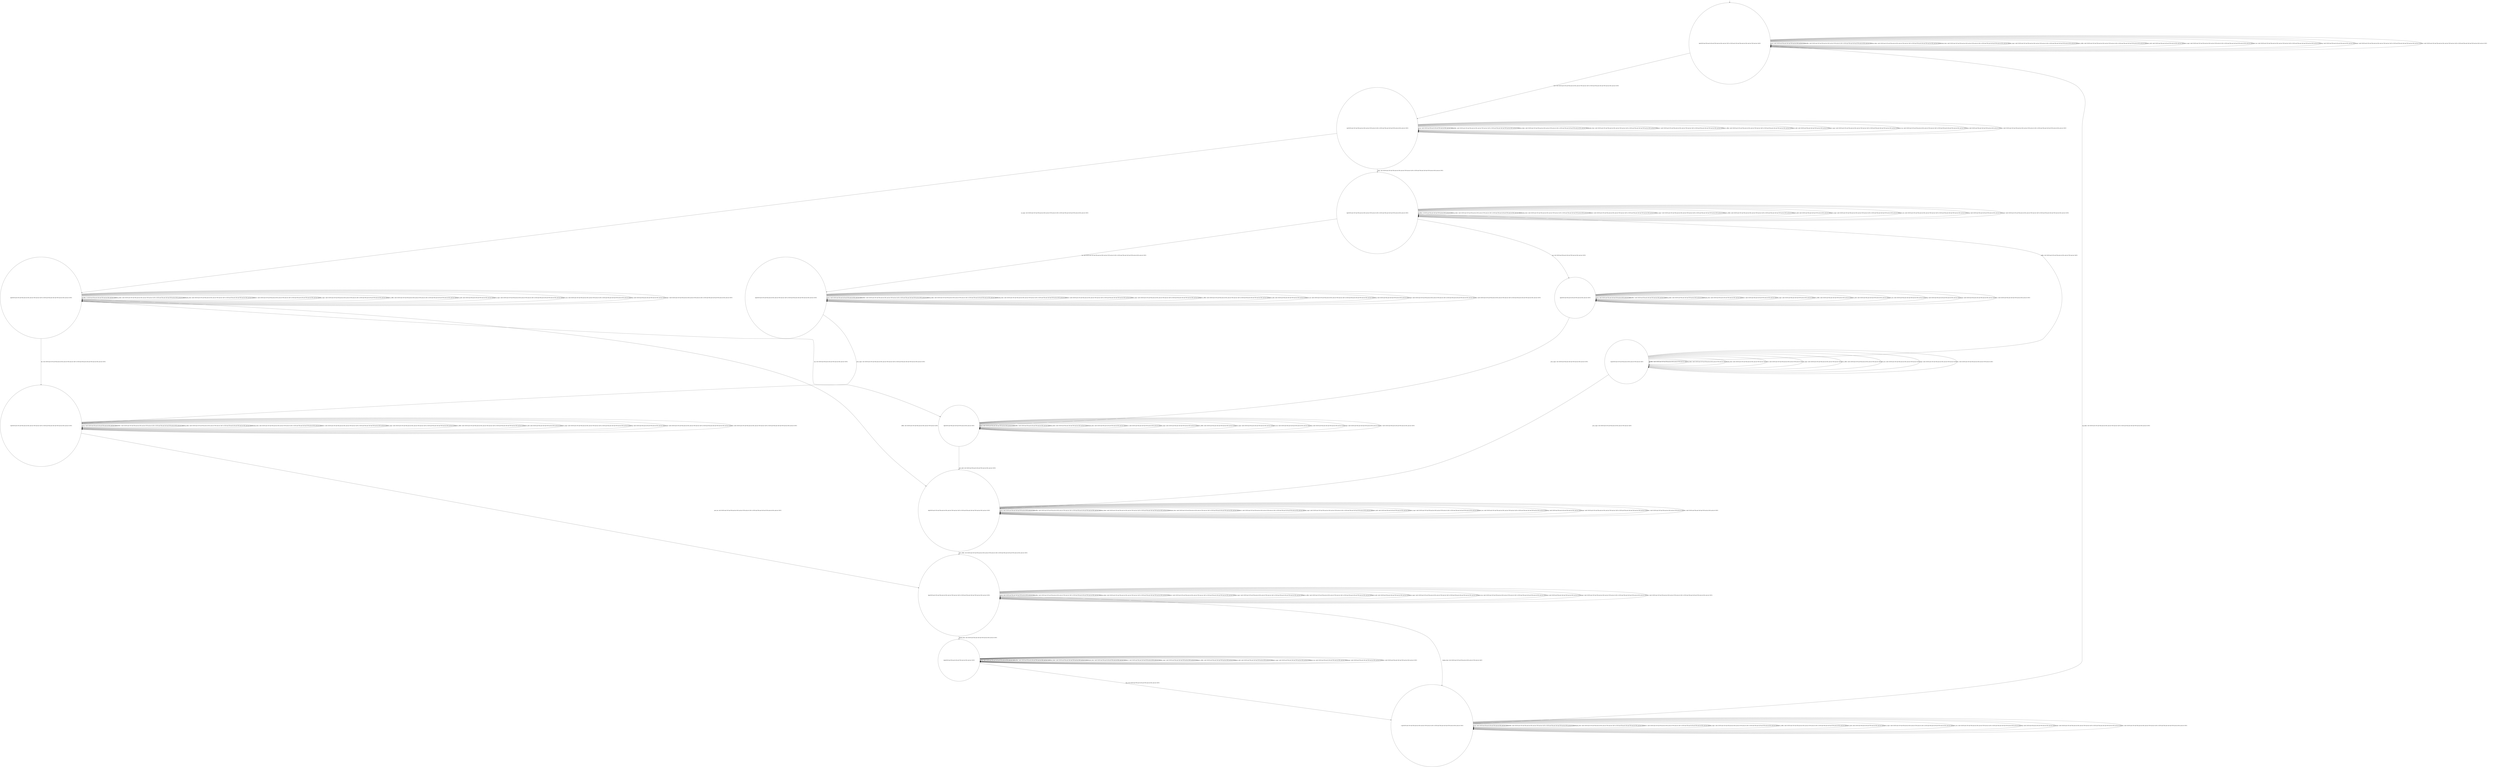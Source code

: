 digraph g {
	edge [lblstyle="above, sloped"];
	s0 [shape="circle" label="0@[((EUR and TEA and CAP and TON and not DOL and not COF) or (EUR and COF and TEA and not DOL and not TON and not CAP))]"];
	s1 [shape="circle" label="1@[((EUR and COF and TEA and not DOL and not TON and not CAP) or (EUR and TEA and CAP and TON and not DOL and not COF))]"];
	s2 [shape="circle" label="2@[((EUR and COF and TEA and not DOL and not TON and not CAP) or (EUR and TEA and CAP and TON and not DOL and not COF))]"];
	s3 [shape="circle" label="3@[((EUR and COF and TEA and not DOL and not TON and not CAP) or (EUR and TEA and CAP and TON and not DOL and not COF))]"];
	s4 [shape="circle" label="4@[((EUR and TEA and CAP and TON and not DOL and not COF))]"];
	s5 [shape="circle" label="5@[((EUR and COF and TEA and not DOL and not TON and not CAP) or (EUR and TEA and CAP and TON and not DOL and not COF))]"];
	s6 [shape="circle" label="6@[((EUR and TEA and CAP and TON and not DOL and not COF))]"];
	s7 [shape="circle" label="7@[((EUR and COF and TEA and not DOL and not TON and not CAP) or (EUR and TEA and CAP and TON and not DOL and not COF))]"];
	s8 [shape="circle" label="8@[((EUR and COF and TEA and not DOL and not TON and not CAP) or (EUR and TEA and CAP and TON and not DOL and not COF))]"];
	s9 [shape="circle" label="9@[((EUR and COF and TEA and not DOL and not TON and not CAP) or (EUR and TEA and CAP and TON and not DOL and not COF))]"];
	s10 [shape="circle" label="10@[((EUR and TEA and CAP and TON and not DOL and not COF))]"];
	s11 [shape="circle" label="11@[((EUR and COF and TEA and not DOL and not TON and not CAP) or (EUR and TEA and CAP and TON and not DOL and not COF))]"];
	s12 [shape="circle" label="12@[((EUR and COF and TEA and not DOL and not TON and not CAP))]"];
	s0 -> s0 [label="cap / nok() [((EUR and TEA and CAP and TON and not DOL and not COF))]"];
	s0 -> s0 [label="coffee / nok() [((EUR and COF and TEA and not DOL and not TON and not CAP) or (EUR and TEA and CAP and TON and not DOL and not COF))]"];
	s0 -> s0 [label="cup_taken / nok() [((EUR and COF and TEA and not DOL and not TON and not CAP) or (EUR and TEA and CAP and TON and not DOL and not COF))]"];
	s0 -> s0 [label="display_done / nok() [((EUR and COF and TEA and not DOL and not TON and not CAP) or (EUR and TEA and CAP and TON and not DOL and not COF))]"];
	s0 -> s1 [label="euro / ok() [((EUR and COF and TEA and not DOL and not TON and not CAP) or (EUR and TEA and CAP and TON and not DOL and not COF))]"];
	s0 -> s0 [label="no_sugar / nok() [((EUR and COF and TEA and not DOL and not TON and not CAP) or (EUR and TEA and CAP and TON and not DOL and not COF))]"];
	s0 -> s0 [label="pour_coffee / nok() [((EUR and COF and TEA and not DOL and not TON and not CAP) or (EUR and TEA and CAP and TON and not DOL and not COF))]"];
	s0 -> s0 [label="pour_milk / nok() [((EUR and TEA and CAP and TON and not DOL and not COF))]"];
	s0 -> s0 [label="pour_sugar / nok() [((EUR and COF and TEA and not DOL and not TON and not CAP) or (EUR and TEA and CAP and TON and not DOL and not COF))]"];
	s0 -> s0 [label="pour_tea / nok() [((EUR and COF and TEA and not DOL and not TON and not CAP) or (EUR and TEA and CAP and TON and not DOL and not COF))]"];
	s0 -> s0 [label="ring / nok() [((EUR and TEA and CAP and TON and not DOL and not COF))]"];
	s0 -> s0 [label="sugar / nok() [((EUR and COF and TEA and not DOL and not TON and not CAP) or (EUR and TEA and CAP and TON and not DOL and not COF))]"];
	s0 -> s0 [label="tea / nok() [((EUR and COF and TEA and not DOL and not TON and not CAP) or (EUR and TEA and CAP and TON and not DOL and not COF))]"];
	s1 -> s1 [label="cap / nok() [((EUR and TEA and CAP and TON and not DOL and not COF))]"];
	s1 -> s1 [label="coffee / nok() [((EUR and COF and TEA and not DOL and not TON and not CAP) or (EUR and TEA and CAP and TON and not DOL and not COF))]"];
	s1 -> s1 [label="cup_taken / nok() [((EUR and COF and TEA and not DOL and not TON and not CAP) or (EUR and TEA and CAP and TON and not DOL and not COF))]"];
	s1 -> s1 [label="display_done / nok() [((EUR and COF and TEA and not DOL and not TON and not CAP) or (EUR and TEA and CAP and TON and not DOL and not COF))]"];
	s1 -> s1 [label="euro / nok() [((EUR and COF and TEA and not DOL and not TON and not CAP) or (EUR and TEA and CAP and TON and not DOL and not COF))]"];
	s1 -> s2 [label="no_sugar / ok() [((EUR and COF and TEA and not DOL and not TON and not CAP) or (EUR and TEA and CAP and TON and not DOL and not COF))]"];
	s1 -> s1 [label="pour_coffee / nok() [((EUR and COF and TEA and not DOL and not TON and not CAP) or (EUR and TEA and CAP and TON and not DOL and not COF))]"];
	s1 -> s1 [label="pour_milk / nok() [((EUR and TEA and CAP and TON and not DOL and not COF))]"];
	s1 -> s1 [label="pour_sugar / nok() [((EUR and COF and TEA and not DOL and not TON and not CAP) or (EUR and TEA and CAP and TON and not DOL and not COF))]"];
	s1 -> s1 [label="pour_tea / nok() [((EUR and COF and TEA and not DOL and not TON and not CAP) or (EUR and TEA and CAP and TON and not DOL and not COF))]"];
	s1 -> s1 [label="ring / nok() [((EUR and TEA and CAP and TON and not DOL and not COF))]"];
	s1 -> s3 [label="sugar / ok() [((EUR and COF and TEA and not DOL and not TON and not CAP) or (EUR and TEA and CAP and TON and not DOL and not COF))]"];
	s1 -> s1 [label="tea / nok() [((EUR and COF and TEA and not DOL and not TON and not CAP) or (EUR and TEA and CAP and TON and not DOL and not COF))]"];
	s2 -> s6 [label="cap / ok() [((EUR and TEA and CAP and TON and not DOL and not COF))]"];
	s2 -> s9 [label="coffee / ok() [((EUR and COF and TEA and not DOL and not TON and not CAP))]"];
	s2 -> s2 [label="coffee / Ω [((EUR and TEA and CAP and TON and not DOL and not COF))]"];
	s2 -> s2 [label="cup_taken / nok() [((EUR and COF and TEA and not DOL and not TON and not CAP) or (EUR and TEA and CAP and TON and not DOL and not COF))]"];
	s2 -> s2 [label="display_done / nok() [((EUR and COF and TEA and not DOL and not TON and not CAP) or (EUR and TEA and CAP and TON and not DOL and not COF))]"];
	s2 -> s2 [label="euro / nok() [((EUR and COF and TEA and not DOL and not TON and not CAP) or (EUR and TEA and CAP and TON and not DOL and not COF))]"];
	s2 -> s2 [label="no_sugar / nok() [((EUR and COF and TEA and not DOL and not TON and not CAP) or (EUR and TEA and CAP and TON and not DOL and not COF))]"];
	s2 -> s2 [label="pour_coffee / nok() [((EUR and COF and TEA and not DOL and not TON and not CAP) or (EUR and TEA and CAP and TON and not DOL and not COF))]"];
	s2 -> s2 [label="pour_milk / nok() [((EUR and TEA and CAP and TON and not DOL and not COF))]"];
	s2 -> s2 [label="pour_sugar / nok() [((EUR and COF and TEA and not DOL and not TON and not CAP) or (EUR and TEA and CAP and TON and not DOL and not COF))]"];
	s2 -> s2 [label="pour_tea / nok() [((EUR and COF and TEA and not DOL and not TON and not CAP) or (EUR and TEA and CAP and TON and not DOL and not COF))]"];
	s2 -> s2 [label="ring / nok() [((EUR and TEA and CAP and TON and not DOL and not COF))]"];
	s2 -> s2 [label="sugar / void() [((EUR and COF and TEA and not DOL and not TON and not CAP) or (EUR and TEA and CAP and TON and not DOL and not COF))]"];
	s2 -> s7 [label="tea / ok() [((EUR and COF and TEA and not DOL and not TON and not CAP) or (EUR and TEA and CAP and TON and not DOL and not COF))]"];
	s3 -> s4 [label="cap / ok() [((EUR and TEA and CAP and TON and not DOL and not COF))]"];
	s3 -> s3 [label="coffee / Ω [((EUR and TEA and CAP and TON and not DOL and not COF))]"];
	s3 -> s12 [label="coffee / ok() [((EUR and COF and TEA and not DOL and not TON and not CAP))]"];
	s3 -> s3 [label="cup_taken / nok() [((EUR and COF and TEA and not DOL and not TON and not CAP) or (EUR and TEA and CAP and TON and not DOL and not COF))]"];
	s3 -> s3 [label="display_done / nok() [((EUR and COF and TEA and not DOL and not TON and not CAP) or (EUR and TEA and CAP and TON and not DOL and not COF))]"];
	s3 -> s3 [label="euro / nok() [((EUR and COF and TEA and not DOL and not TON and not CAP) or (EUR and TEA and CAP and TON and not DOL and not COF))]"];
	s3 -> s3 [label="no_sugar / void() [((EUR and COF and TEA and not DOL and not TON and not CAP) or (EUR and TEA and CAP and TON and not DOL and not COF))]"];
	s3 -> s3 [label="pour_coffee / nok() [((EUR and COF and TEA and not DOL and not TON and not CAP) or (EUR and TEA and CAP and TON and not DOL and not COF))]"];
	s3 -> s3 [label="pour_milk / nok() [((EUR and TEA and CAP and TON and not DOL and not COF))]"];
	s3 -> s3 [label="pour_sugar / nok() [((EUR and COF and TEA and not DOL and not TON and not CAP) or (EUR and TEA and CAP and TON and not DOL and not COF))]"];
	s3 -> s3 [label="pour_tea / nok() [((EUR and COF and TEA and not DOL and not TON and not CAP) or (EUR and TEA and CAP and TON and not DOL and not COF))]"];
	s3 -> s3 [label="ring / nok() [((EUR and TEA and CAP and TON and not DOL and not COF))]"];
	s3 -> s3 [label="sugar / nok() [((EUR and COF and TEA and not DOL and not TON and not CAP) or (EUR and TEA and CAP and TON and not DOL and not COF))]"];
	s3 -> s5 [label="tea / ok() [((EUR and COF and TEA and not DOL and not TON and not CAP) or (EUR and TEA and CAP and TON and not DOL and not COF))]"];
	s4 -> s4 [label="cap / nok() [((EUR and TEA and CAP and TON and not DOL and not COF))]"];
	s4 -> s4 [label="coffee / void() [((EUR and TEA and CAP and TON and not DOL and not COF))]"];
	s4 -> s4 [label="cup_taken / nok() [((EUR and TEA and CAP and TON and not DOL and not COF))]"];
	s4 -> s4 [label="display_done / nok() [((EUR and TEA and CAP and TON and not DOL and not COF))]"];
	s4 -> s4 [label="euro / nok() [((EUR and TEA and CAP and TON and not DOL and not COF))]"];
	s4 -> s4 [label="no_sugar / nok() [((EUR and TEA and CAP and TON and not DOL and not COF))]"];
	s4 -> s4 [label="pour_coffee / nok() [((EUR and TEA and CAP and TON and not DOL and not COF))]"];
	s4 -> s4 [label="pour_milk / nok() [((EUR and TEA and CAP and TON and not DOL and not COF))]"];
	s4 -> s6 [label="pour_sugar / ok() [((EUR and TEA and CAP and TON and not DOL and not COF))]"];
	s4 -> s4 [label="pour_tea / nok() [((EUR and TEA and CAP and TON and not DOL and not COF))]"];
	s4 -> s4 [label="ring / nok() [((EUR and TEA and CAP and TON and not DOL and not COF))]"];
	s4 -> s4 [label="sugar / nok() [((EUR and TEA and CAP and TON and not DOL and not COF))]"];
	s4 -> s4 [label="tea / void() [((EUR and TEA and CAP and TON and not DOL and not COF))]"];
	s5 -> s5 [label="cap / void() [((EUR and TEA and CAP and TON and not DOL and not COF))]"];
	s5 -> s5 [label="coffee / void() [((EUR and COF and TEA and not DOL and not TON and not CAP) or (EUR and TEA and CAP and TON and not DOL and not COF))]"];
	s5 -> s5 [label="cup_taken / nok() [((EUR and COF and TEA and not DOL and not TON and not CAP) or (EUR and TEA and CAP and TON and not DOL and not COF))]"];
	s5 -> s5 [label="display_done / nok() [((EUR and COF and TEA and not DOL and not TON and not CAP) or (EUR and TEA and CAP and TON and not DOL and not COF))]"];
	s5 -> s5 [label="euro / nok() [((EUR and COF and TEA and not DOL and not TON and not CAP) or (EUR and TEA and CAP and TON and not DOL and not COF))]"];
	s5 -> s5 [label="no_sugar / nok() [((EUR and COF and TEA and not DOL and not TON and not CAP) or (EUR and TEA and CAP and TON and not DOL and not COF))]"];
	s5 -> s5 [label="pour_coffee / nok() [((EUR and COF and TEA and not DOL and not TON and not CAP) or (EUR and TEA and CAP and TON and not DOL and not COF))]"];
	s5 -> s5 [label="pour_milk / nok() [((EUR and TEA and CAP and TON and not DOL and not COF))]"];
	s5 -> s7 [label="pour_sugar / ok() [((EUR and COF and TEA and not DOL and not TON and not CAP) or (EUR and TEA and CAP and TON and not DOL and not COF))]"];
	s5 -> s5 [label="pour_tea / nok() [((EUR and COF and TEA and not DOL and not TON and not CAP) or (EUR and TEA and CAP and TON and not DOL and not COF))]"];
	s5 -> s5 [label="ring / nok() [((EUR and TEA and CAP and TON and not DOL and not COF))]"];
	s5 -> s5 [label="sugar / nok() [((EUR and COF and TEA and not DOL and not TON and not CAP) or (EUR and TEA and CAP and TON and not DOL and not COF))]"];
	s5 -> s5 [label="tea / nok() [((EUR and COF and TEA and not DOL and not TON and not CAP) or (EUR and TEA and CAP and TON and not DOL and not COF))]"];
	s6 -> s6 [label="cap / nok() [((EUR and TEA and CAP and TON and not DOL and not COF))]"];
	s6 -> s6 [label="coffee / void() [((EUR and TEA and CAP and TON and not DOL and not COF))]"];
	s6 -> s6 [label="cup_taken / nok() [((EUR and TEA and CAP and TON and not DOL and not COF))]"];
	s6 -> s6 [label="display_done / nok() [((EUR and TEA and CAP and TON and not DOL and not COF))]"];
	s6 -> s6 [label="euro / nok() [((EUR and TEA and CAP and TON and not DOL and not COF))]"];
	s6 -> s6 [label="no_sugar / nok() [((EUR and TEA and CAP and TON and not DOL and not COF))]"];
	s6 -> s6 [label="pour_coffee / nok() [((EUR and TEA and CAP and TON and not DOL and not COF))]"];
	s6 -> s9 [label="pour_milk / ok() [((EUR and TEA and CAP and TON and not DOL and not COF))]"];
	s6 -> s6 [label="pour_sugar / nok() [((EUR and TEA and CAP and TON and not DOL and not COF))]"];
	s6 -> s6 [label="pour_tea / nok() [((EUR and TEA and CAP and TON and not DOL and not COF))]"];
	s6 -> s6 [label="ring / nok() [((EUR and TEA and CAP and TON and not DOL and not COF))]"];
	s6 -> s6 [label="sugar / nok() [((EUR and TEA and CAP and TON and not DOL and not COF))]"];
	s6 -> s6 [label="tea / void() [((EUR and TEA and CAP and TON and not DOL and not COF))]"];
	s7 -> s7 [label="cap / void() [((EUR and TEA and CAP and TON and not DOL and not COF))]"];
	s7 -> s7 [label="coffee / void() [((EUR and COF and TEA and not DOL and not TON and not CAP) or (EUR and TEA and CAP and TON and not DOL and not COF))]"];
	s7 -> s7 [label="cup_taken / nok() [((EUR and COF and TEA and not DOL and not TON and not CAP) or (EUR and TEA and CAP and TON and not DOL and not COF))]"];
	s7 -> s7 [label="display_done / nok() [((EUR and COF and TEA and not DOL and not TON and not CAP) or (EUR and TEA and CAP and TON and not DOL and not COF))]"];
	s7 -> s7 [label="euro / nok() [((EUR and COF and TEA and not DOL and not TON and not CAP) or (EUR and TEA and CAP and TON and not DOL and not COF))]"];
	s7 -> s7 [label="no_sugar / nok() [((EUR and COF and TEA and not DOL and not TON and not CAP) or (EUR and TEA and CAP and TON and not DOL and not COF))]"];
	s7 -> s7 [label="pour_coffee / nok() [((EUR and COF and TEA and not DOL and not TON and not CAP) or (EUR and TEA and CAP and TON and not DOL and not COF))]"];
	s7 -> s7 [label="pour_milk / nok() [((EUR and TEA and CAP and TON and not DOL and not COF))]"];
	s7 -> s7 [label="pour_sugar / nok() [((EUR and COF and TEA and not DOL and not TON and not CAP) or (EUR and TEA and CAP and TON and not DOL and not COF))]"];
	s7 -> s8 [label="pour_tea / ok() [((EUR and COF and TEA and not DOL and not TON and not CAP) or (EUR and TEA and CAP and TON and not DOL and not COF))]"];
	s7 -> s7 [label="ring / nok() [((EUR and TEA and CAP and TON and not DOL and not COF))]"];
	s7 -> s7 [label="sugar / nok() [((EUR and COF and TEA and not DOL and not TON and not CAP) or (EUR and TEA and CAP and TON and not DOL and not COF))]"];
	s7 -> s7 [label="tea / nok() [((EUR and COF and TEA and not DOL and not TON and not CAP) or (EUR and TEA and CAP and TON and not DOL and not COF))]"];
	s8 -> s8 [label="cap / nok() [((EUR and TEA and CAP and TON and not DOL and not COF))]"];
	s8 -> s8 [label="coffee / nok() [((EUR and COF and TEA and not DOL and not TON and not CAP) or (EUR and TEA and CAP and TON and not DOL and not COF))]"];
	s8 -> s8 [label="cup_taken / nok() [((EUR and COF and TEA and not DOL and not TON and not CAP) or (EUR and TEA and CAP and TON and not DOL and not COF))]"];
	s8 -> s10 [label="display_done / ok() [((EUR and TEA and CAP and TON and not DOL and not COF))]"];
	s8 -> s11 [label="display_done / ok() [((EUR and COF and TEA and not DOL and not TON and not CAP))]"];
	s8 -> s8 [label="euro / nok() [((EUR and COF and TEA and not DOL and not TON and not CAP) or (EUR and TEA and CAP and TON and not DOL and not COF))]"];
	s8 -> s8 [label="no_sugar / nok() [((EUR and COF and TEA and not DOL and not TON and not CAP) or (EUR and TEA and CAP and TON and not DOL and not COF))]"];
	s8 -> s8 [label="pour_coffee / nok() [((EUR and COF and TEA and not DOL and not TON and not CAP) or (EUR and TEA and CAP and TON and not DOL and not COF))]"];
	s8 -> s8 [label="pour_milk / nok() [((EUR and TEA and CAP and TON and not DOL and not COF))]"];
	s8 -> s8 [label="pour_sugar / nok() [((EUR and COF and TEA and not DOL and not TON and not CAP) or (EUR and TEA and CAP and TON and not DOL and not COF))]"];
	s8 -> s8 [label="pour_tea / nok() [((EUR and COF and TEA and not DOL and not TON and not CAP) or (EUR and TEA and CAP and TON and not DOL and not COF))]"];
	s8 -> s8 [label="ring / nok() [((EUR and TEA and CAP and TON and not DOL and not COF))]"];
	s8 -> s8 [label="sugar / nok() [((EUR and COF and TEA and not DOL and not TON and not CAP) or (EUR and TEA and CAP and TON and not DOL and not COF))]"];
	s8 -> s8 [label="tea / nok() [((EUR and COF and TEA and not DOL and not TON and not CAP) or (EUR and TEA and CAP and TON and not DOL and not COF))]"];
	s9 -> s9 [label="cap / nok() [((EUR and TEA and CAP and TON and not DOL and not COF))]"];
	s9 -> s9 [label="coffee / nok() [((EUR and COF and TEA and not DOL and not TON and not CAP) or (EUR and TEA and CAP and TON and not DOL and not COF))]"];
	s9 -> s9 [label="cup_taken / nok() [((EUR and COF and TEA and not DOL and not TON and not CAP) or (EUR and TEA and CAP and TON and not DOL and not COF))]"];
	s9 -> s9 [label="display_done / nok() [((EUR and COF and TEA and not DOL and not TON and not CAP) or (EUR and TEA and CAP and TON and not DOL and not COF))]"];
	s9 -> s9 [label="euro / nok() [((EUR and COF and TEA and not DOL and not TON and not CAP) or (EUR and TEA and CAP and TON and not DOL and not COF))]"];
	s9 -> s9 [label="no_sugar / nok() [((EUR and COF and TEA and not DOL and not TON and not CAP) or (EUR and TEA and CAP and TON and not DOL and not COF))]"];
	s9 -> s8 [label="pour_coffee / ok() [((EUR and COF and TEA and not DOL and not TON and not CAP) or (EUR and TEA and CAP and TON and not DOL and not COF))]"];
	s9 -> s9 [label="pour_milk / nok() [((EUR and TEA and CAP and TON and not DOL and not COF))]"];
	s9 -> s9 [label="pour_sugar / nok() [((EUR and COF and TEA and not DOL and not TON and not CAP) or (EUR and TEA and CAP and TON and not DOL and not COF))]"];
	s9 -> s9 [label="pour_tea / nok() [((EUR and COF and TEA and not DOL and not TON and not CAP) or (EUR and TEA and CAP and TON and not DOL and not COF))]"];
	s9 -> s9 [label="ring / nok() [((EUR and TEA and CAP and TON and not DOL and not COF))]"];
	s9 -> s9 [label="sugar / nok() [((EUR and COF and TEA and not DOL and not TON and not CAP) or (EUR and TEA and CAP and TON and not DOL and not COF))]"];
	s9 -> s9 [label="tea / void() [((EUR and COF and TEA and not DOL and not TON and not CAP))]"];
	s9 -> s9 [label="tea / nok() [((EUR and TEA and CAP and TON and not DOL and not COF))]"];
	s10 -> s10 [label="cap / nok() [((EUR and TEA and CAP and TON and not DOL and not COF))]"];
	s10 -> s10 [label="coffee / nok() [((EUR and TEA and CAP and TON and not DOL and not COF))]"];
	s10 -> s10 [label="cup_taken / nok() [((EUR and TEA and CAP and TON and not DOL and not COF))]"];
	s10 -> s10 [label="display_done / nok() [((EUR and TEA and CAP and TON and not DOL and not COF))]"];
	s10 -> s10 [label="euro / nok() [((EUR and TEA and CAP and TON and not DOL and not COF))]"];
	s10 -> s10 [label="no_sugar / nok() [((EUR and TEA and CAP and TON and not DOL and not COF))]"];
	s10 -> s10 [label="pour_coffee / nok() [((EUR and TEA and CAP and TON and not DOL and not COF))]"];
	s10 -> s10 [label="pour_milk / nok() [((EUR and TEA and CAP and TON and not DOL and not COF))]"];
	s10 -> s10 [label="pour_sugar / nok() [((EUR and TEA and CAP and TON and not DOL and not COF))]"];
	s10 -> s10 [label="pour_tea / nok() [((EUR and TEA and CAP and TON and not DOL and not COF))]"];
	s10 -> s11 [label="ring / ok() [((EUR and TEA and CAP and TON and not DOL and not COF))]"];
	s10 -> s10 [label="sugar / nok() [((EUR and TEA and CAP and TON and not DOL and not COF))]"];
	s10 -> s10 [label="tea / nok() [((EUR and TEA and CAP and TON and not DOL and not COF))]"];
	s11 -> s11 [label="cap / nok() [((EUR and TEA and CAP and TON and not DOL and not COF))]"];
	s11 -> s11 [label="coffee / nok() [((EUR and COF and TEA and not DOL and not TON and not CAP) or (EUR and TEA and CAP and TON and not DOL and not COF))]"];
	s11 -> s0 [label="cup_taken / ok() [((EUR and COF and TEA and not DOL and not TON and not CAP) or (EUR and TEA and CAP and TON and not DOL and not COF))]"];
	s11 -> s11 [label="display_done / nok() [((EUR and COF and TEA and not DOL and not TON and not CAP) or (EUR and TEA and CAP and TON and not DOL and not COF))]"];
	s11 -> s11 [label="euro / nok() [((EUR and COF and TEA and not DOL and not TON and not CAP) or (EUR and TEA and CAP and TON and not DOL and not COF))]"];
	s11 -> s11 [label="no_sugar / nok() [((EUR and COF and TEA and not DOL and not TON and not CAP) or (EUR and TEA and CAP and TON and not DOL and not COF))]"];
	s11 -> s11 [label="pour_coffee / nok() [((EUR and COF and TEA and not DOL and not TON and not CAP) or (EUR and TEA and CAP and TON and not DOL and not COF))]"];
	s11 -> s11 [label="pour_milk / nok() [((EUR and TEA and CAP and TON and not DOL and not COF))]"];
	s11 -> s11 [label="pour_sugar / nok() [((EUR and COF and TEA and not DOL and not TON and not CAP) or (EUR and TEA and CAP and TON and not DOL and not COF))]"];
	s11 -> s11 [label="pour_tea / nok() [((EUR and COF and TEA and not DOL and not TON and not CAP) or (EUR and TEA and CAP and TON and not DOL and not COF))]"];
	s11 -> s11 [label="ring / nok() [((EUR and TEA and CAP and TON and not DOL and not COF))]"];
	s11 -> s11 [label="sugar / nok() [((EUR and COF and TEA and not DOL and not TON and not CAP) or (EUR and TEA and CAP and TON and not DOL and not COF))]"];
	s11 -> s11 [label="tea / nok() [((EUR and COF and TEA and not DOL and not TON and not CAP) or (EUR and TEA and CAP and TON and not DOL and not COF))]"];
	s12 -> s12 [label="coffee / nok() [((EUR and COF and TEA and not DOL and not TON and not CAP))]"];
	s12 -> s12 [label="cup_taken / nok() [((EUR and COF and TEA and not DOL and not TON and not CAP))]"];
	s12 -> s12 [label="display_done / nok() [((EUR and COF and TEA and not DOL and not TON and not CAP))]"];
	s12 -> s12 [label="euro / nok() [((EUR and COF and TEA and not DOL and not TON and not CAP))]"];
	s12 -> s12 [label="no_sugar / nok() [((EUR and COF and TEA and not DOL and not TON and not CAP))]"];
	s12 -> s12 [label="pour_coffee / nok() [((EUR and COF and TEA and not DOL and not TON and not CAP))]"];
	s12 -> s9 [label="pour_sugar / ok() [((EUR and COF and TEA and not DOL and not TON and not CAP))]"];
	s12 -> s12 [label="pour_tea / nok() [((EUR and COF and TEA and not DOL and not TON and not CAP))]"];
	s12 -> s12 [label="sugar / nok() [((EUR and COF and TEA and not DOL and not TON and not CAP))]"];
	s12 -> s12 [label="tea / void() [((EUR and COF and TEA and not DOL and not TON and not CAP))]"];
	__start0 [label="" shape="none" width="0" height="0"];
	__start0 -> s0;
}